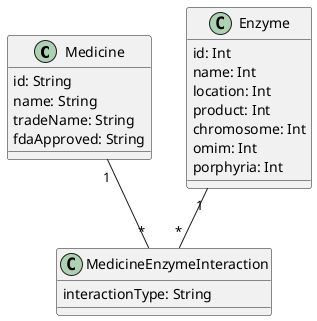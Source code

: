 @startuml "MedicineEnzymeInteraction"


class Medicine{
  id: String
  name: String
  tradeName: String
  fdaApproved: String
}

class Enzyme{
  id: Int
  name: Int
  location: Int
  product: Int
  chromosome: Int
  omim: Int
  porphyria: Int
}

class MedicineEnzymeInteraction{
  interactionType: String
}



Medicine "1" -- "*" MedicineEnzymeInteraction

Enzyme "1" -- "*" MedicineEnzymeInteraction


@enduml